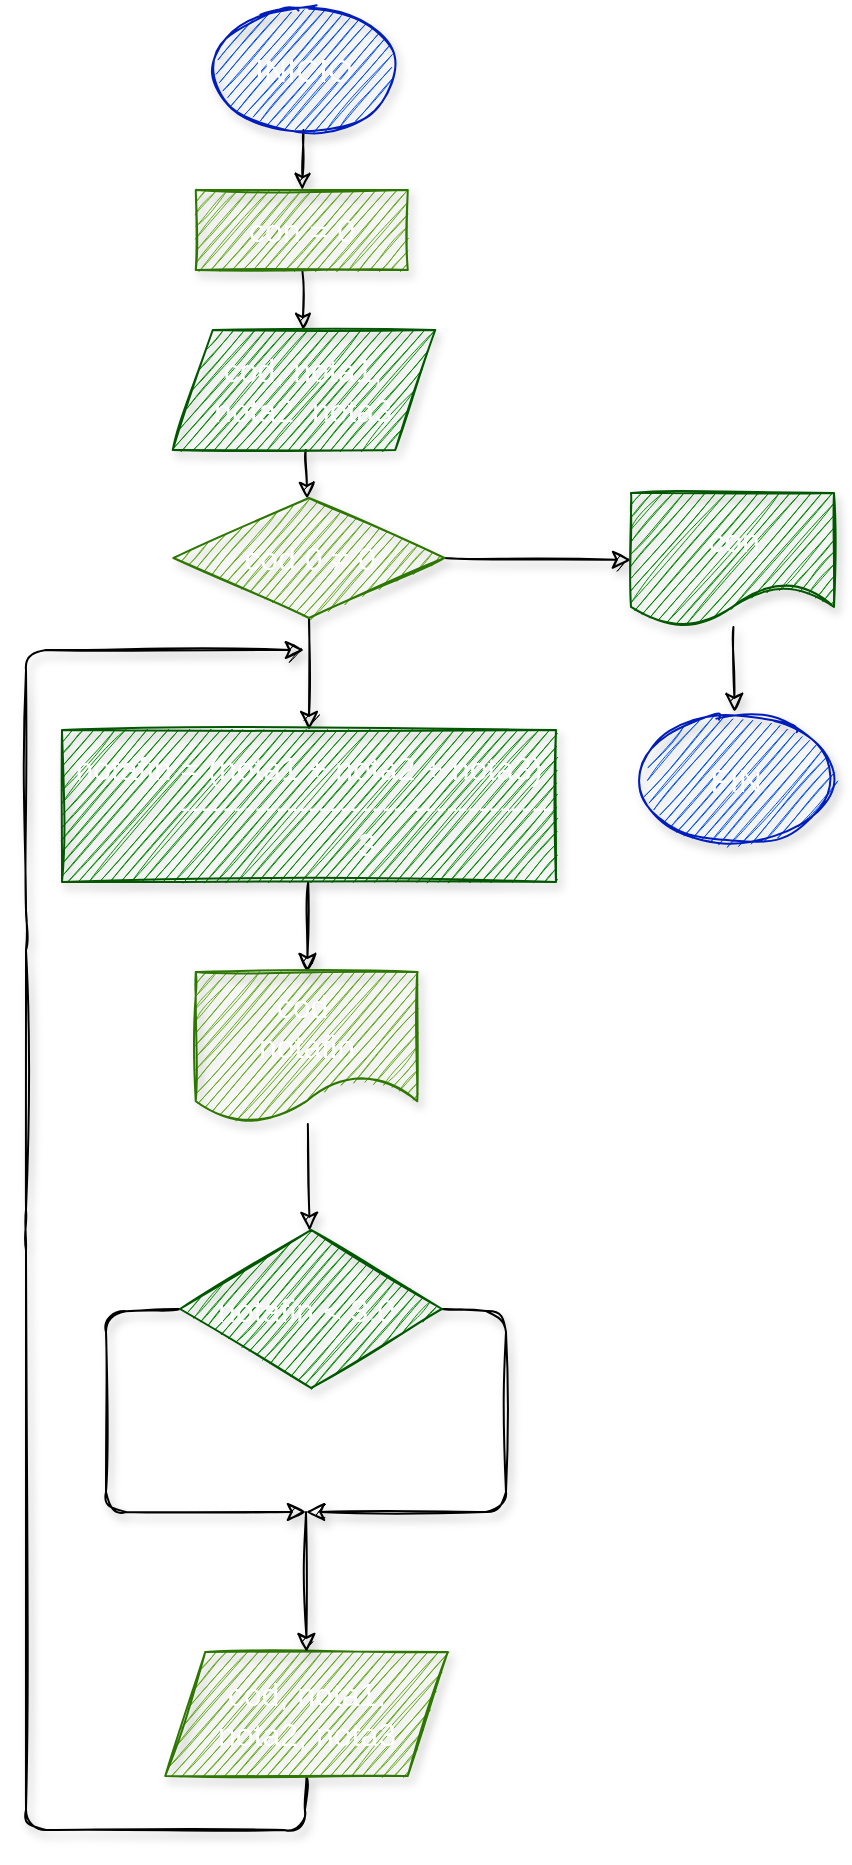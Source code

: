 <mxfile>
    <diagram id="ixseVsMfYqmNw1DMRlkg" name="Página-1">
        <mxGraphModel dx="807" dy="513" grid="1" gridSize="10" guides="1" tooltips="1" connect="1" arrows="1" fold="1" page="1" pageScale="1" pageWidth="827" pageHeight="1169" math="0" shadow="0">
            <root>
                <mxCell id="0"/>
                <mxCell id="1" parent="0"/>
                <mxCell id="4" value="" style="edgeStyle=none;html=1;sketch=1;shadow=1;fontSize=16;" parent="1" source="2" target="3" edge="1">
                    <mxGeometry relative="1" as="geometry"/>
                </mxCell>
                <mxCell id="2" value="&lt;font style=&quot;font-size: 16px;&quot;&gt;INICIO&lt;/font&gt;" style="ellipse;whiteSpace=wrap;html=1;sketch=1;shadow=1;fillColor=#0050ef;fontColor=#ffffff;strokeColor=#001DBC;fontSize=16;" parent="1" vertex="1">
                    <mxGeometry x="231" width="96" height="60" as="geometry"/>
                </mxCell>
                <mxCell id="6" value="" style="edgeStyle=none;html=1;sketch=1;shadow=1;fontSize=16;" parent="1" source="3" target="5" edge="1">
                    <mxGeometry relative="1" as="geometry"/>
                </mxCell>
                <mxCell id="3" value="con = 0" style="whiteSpace=wrap;html=1;sketch=1;shadow=1;fillColor=#60a917;fontColor=#ffffff;strokeColor=#2D7600;fontSize=16;" parent="1" vertex="1">
                    <mxGeometry x="224.88" y="90" width="106" height="40" as="geometry"/>
                </mxCell>
                <mxCell id="8" value="" style="edgeStyle=none;html=1;sketch=1;shadow=1;fontSize=16;" parent="1" source="5" target="7" edge="1">
                    <mxGeometry relative="1" as="geometry"/>
                </mxCell>
                <mxCell id="5" value="cod, nota1,&lt;br style=&quot;font-size: 16px;&quot;&gt;nota2, nota3" style="shape=parallelogram;perimeter=parallelogramPerimeter;whiteSpace=wrap;html=1;fixedSize=1;sketch=1;shadow=1;fillColor=#008a00;fontColor=#ffffff;strokeColor=#005700;fontSize=16;" parent="1" vertex="1">
                    <mxGeometry x="213.38" y="160" width="131.25" height="60" as="geometry"/>
                </mxCell>
                <mxCell id="14" value="" style="edgeStyle=none;html=1;fontColor=#F0F0F0;endSize=7;sketch=1;shadow=1;fontSize=16;" parent="1" source="7" target="13" edge="1">
                    <mxGeometry relative="1" as="geometry"/>
                </mxCell>
                <mxCell id="19" style="edgeStyle=none;html=1;exitX=1;exitY=0.5;exitDx=0;exitDy=0;entryX=0;entryY=0.5;entryDx=0;entryDy=0;fontColor=#F0F0F0;endSize=7;sketch=1;shadow=1;fontSize=16;" parent="1" source="7" target="9" edge="1">
                    <mxGeometry relative="1" as="geometry"/>
                </mxCell>
                <mxCell id="7" value="cod 0&amp;nbsp;&lt;span style=&quot;font-family: arial, sans-serif; font-size: 16px; text-align: left;&quot;&gt;≠ 0&lt;/span&gt;" style="rhombus;whiteSpace=wrap;html=1;sketch=1;shadow=1;fillColor=#60a917;fontColor=#ffffff;strokeColor=#2D7600;fontSize=16;" parent="1" vertex="1">
                    <mxGeometry x="213.75" y="244" width="135.5" height="60" as="geometry"/>
                </mxCell>
                <mxCell id="12" value="" style="edgeStyle=none;html=1;fontColor=#F0F0F0;endSize=7;sketch=1;shadow=1;fontSize=16;" parent="1" source="9" target="11" edge="1">
                    <mxGeometry relative="1" as="geometry"/>
                </mxCell>
                <mxCell id="9" value="con" style="shape=document;whiteSpace=wrap;html=1;boundedLbl=1;sketch=1;shadow=1;fillColor=#008a00;fontColor=#ffffff;strokeColor=#005700;fontSize=16;" parent="1" vertex="1">
                    <mxGeometry x="442.5" y="241.5" width="101.5" height="67" as="geometry"/>
                </mxCell>
                <mxCell id="11" value="FIN" style="ellipse;whiteSpace=wrap;html=1;sketch=1;shadow=1;fillColor=#0050ef;fontColor=#ffffff;strokeColor=#001DBC;fontSize=16;" parent="1" vertex="1">
                    <mxGeometry x="444" y="351" width="101.5" height="67" as="geometry"/>
                </mxCell>
                <mxCell id="16" value="" style="edgeStyle=none;html=1;fontColor=#F0F0F0;endSize=7;sketch=1;shadow=1;fontSize=16;" parent="1" source="13" target="15" edge="1">
                    <mxGeometry relative="1" as="geometry"/>
                </mxCell>
                <mxCell id="13" value="notafin = (nota1 + nota2 + nota3)&lt;br style=&quot;font-size: 16px;&quot;&gt;&amp;nbsp; &amp;nbsp; &amp;nbsp; &amp;nbsp; &amp;nbsp; &amp;nbsp; &amp;nbsp;-----------------------------------&lt;br style=&quot;font-size: 16px;&quot;&gt;&amp;nbsp; &amp;nbsp; &amp;nbsp; &amp;nbsp; &amp;nbsp; &amp;nbsp; &amp;nbsp;3" style="whiteSpace=wrap;html=1;sketch=1;shadow=1;fillColor=#008a00;fontColor=#ffffff;strokeColor=#005700;fontSize=16;" parent="1" vertex="1">
                    <mxGeometry x="158" y="360" width="247" height="76" as="geometry"/>
                </mxCell>
                <mxCell id="18" value="" style="edgeStyle=none;html=1;fontColor=#F0F0F0;endSize=7;sketch=1;shadow=1;fontSize=16;" parent="1" source="15" target="17" edge="1">
                    <mxGeometry relative="1" as="geometry"/>
                </mxCell>
                <mxCell id="15" value="cod&amp;nbsp;&lt;br style=&quot;font-size: 16px;&quot;&gt;notafin" style="shape=document;whiteSpace=wrap;html=1;boundedLbl=1;sketch=1;shadow=1;fillColor=#60a917;fontColor=#ffffff;strokeColor=#2D7600;fontSize=16;" parent="1" vertex="1">
                    <mxGeometry x="224.88" y="481" width="110.75" height="76" as="geometry"/>
                </mxCell>
                <mxCell id="21" value="" style="edgeStyle=none;html=1;fontColor=#F0F0F0;endSize=7;exitX=0;exitY=0.5;exitDx=0;exitDy=0;sketch=1;shadow=1;fontSize=16;" parent="1" source="17" edge="1">
                    <mxGeometry relative="1" as="geometry">
                        <mxPoint x="280" y="751" as="targetPoint"/>
                        <Array as="points">
                            <mxPoint x="180" y="651"/>
                            <mxPoint x="180" y="751"/>
                        </Array>
                    </mxGeometry>
                </mxCell>
                <mxCell id="22" style="edgeStyle=none;html=1;exitX=1;exitY=0.5;exitDx=0;exitDy=0;fontColor=#F0F0F0;endSize=7;sketch=1;shadow=1;fontSize=16;" parent="1" source="17" edge="1">
                    <mxGeometry relative="1" as="geometry">
                        <mxPoint x="340" y="651" as="sourcePoint"/>
                        <mxPoint x="280" y="751" as="targetPoint"/>
                        <Array as="points">
                            <mxPoint x="380" y="651"/>
                            <mxPoint x="380" y="751"/>
                        </Array>
                    </mxGeometry>
                </mxCell>
                <mxCell id="17" value="notafin &amp;lt; 3.0&amp;nbsp;" style="rhombus;whiteSpace=wrap;html=1;sketch=1;shadow=1;fillColor=#008a00;fontColor=#ffffff;strokeColor=#005700;fontSize=16;" parent="1" vertex="1">
                    <mxGeometry x="217" y="610" width="131" height="79" as="geometry"/>
                </mxCell>
                <mxCell id="27" value="" style="edgeStyle=none;html=1;fontColor=#F0F0F0;endSize=7;exitX=0.5;exitY=1;exitDx=0;exitDy=0;sketch=1;shadow=1;fontSize=16;" parent="1" source="20" edge="1">
                    <mxGeometry relative="1" as="geometry">
                        <mxPoint x="170" y="750" as="sourcePoint"/>
                        <mxPoint x="279" y="320" as="targetPoint"/>
                        <Array as="points">
                            <mxPoint x="279" y="910"/>
                            <mxPoint x="140" y="910"/>
                            <mxPoint x="140" y="610"/>
                            <mxPoint x="140" y="460"/>
                            <mxPoint x="140" y="320"/>
                        </Array>
                    </mxGeometry>
                </mxCell>
                <mxCell id="20" value="cod, nota1,&lt;br style=&quot;font-size: 16px;&quot;&gt;nota2, nota3" style="shape=parallelogram;perimeter=parallelogramPerimeter;whiteSpace=wrap;html=1;fixedSize=1;sketch=1;shadow=1;fillColor=#60a917;fontColor=#ffffff;strokeColor=#2D7600;fontSize=16;" parent="1" vertex="1">
                    <mxGeometry x="209.63" y="821" width="141.25" height="62" as="geometry"/>
                </mxCell>
                <mxCell id="25" value="" style="edgeStyle=none;html=1;fontColor=#F0F0F0;endSize=7;entryX=0.5;entryY=0;entryDx=0;entryDy=0;sketch=1;shadow=1;fontSize=16;" parent="1" target="20" edge="1">
                    <mxGeometry relative="1" as="geometry">
                        <mxPoint x="280" y="751" as="sourcePoint"/>
                        <mxPoint x="280.224" y="801.067" as="targetPoint"/>
                    </mxGeometry>
                </mxCell>
            </root>
        </mxGraphModel>
    </diagram>
</mxfile>